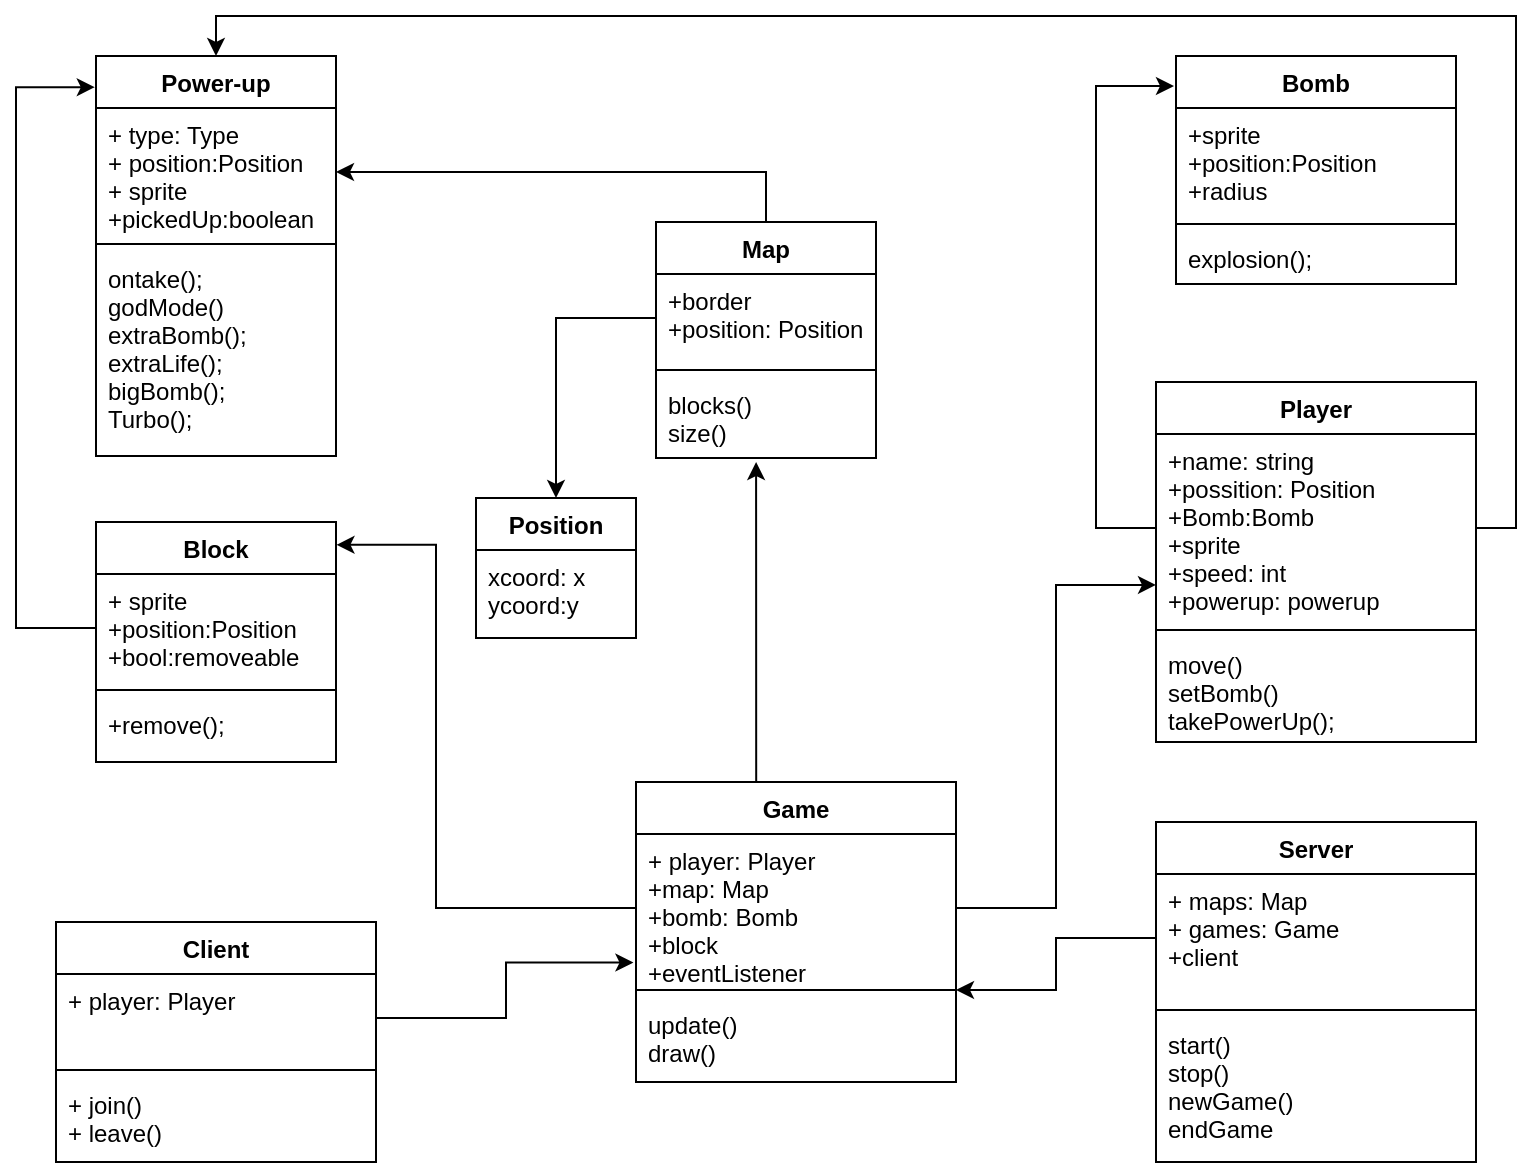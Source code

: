 <mxfile version="13.1.14" type="device"><diagram name="Page-1" id="e7e014a7-5840-1c2e-5031-d8a46d1fe8dd"><mxGraphModel dx="1218" dy="723" grid="1" gridSize="10" guides="1" tooltips="1" connect="1" arrows="1" fold="1" page="1" pageScale="1" pageWidth="1169" pageHeight="826" background="#ffffff" math="0" shadow="0"><root><mxCell id="0"/><mxCell id="1" parent="0"/><mxCell id="krsarMDmVZNnDHTV_gZv-19" style="edgeStyle=orthogonalEdgeStyle;rounded=0;orthogonalLoop=1;jettySize=auto;html=1;exitX=0.5;exitY=0;exitDx=0;exitDy=0;entryX=0.455;entryY=1.05;entryDx=0;entryDy=0;entryPerimeter=0;" edge="1" parent="1" source="mvlT1CjS4KJaGvZQfkh2-45" target="mvlT1CjS4KJaGvZQfkh2-52"><mxGeometry relative="1" as="geometry"><Array as="points"><mxPoint x="480" y="520"/></Array></mxGeometry></mxCell><mxCell id="krsarMDmVZNnDHTV_gZv-7" value="Position" style="swimlane;fontStyle=1;childLayout=stackLayout;horizontal=1;startSize=26;fillColor=none;horizontalStack=0;resizeParent=1;resizeParentMax=0;resizeLast=0;collapsible=1;marginBottom=0;" vertex="1" parent="1"><mxGeometry x="340" y="378" width="80" height="70" as="geometry"/></mxCell><mxCell id="krsarMDmVZNnDHTV_gZv-8" value="xcoord: x&#xA;ycoord:y&#xA;&#xA;" style="text;strokeColor=none;fillColor=none;align=left;verticalAlign=top;spacingLeft=4;spacingRight=4;overflow=hidden;rotatable=0;points=[[0,0.5],[1,0.5]];portConstraint=eastwest;" vertex="1" parent="krsarMDmVZNnDHTV_gZv-7"><mxGeometry y="26" width="80" height="44" as="geometry"/></mxCell><mxCell id="krsarMDmVZNnDHTV_gZv-23" style="edgeStyle=orthogonalEdgeStyle;rounded=0;orthogonalLoop=1;jettySize=auto;html=1;exitX=0.5;exitY=0;exitDx=0;exitDy=0;entryX=1;entryY=0.5;entryDx=0;entryDy=0;" edge="1" parent="1" source="mvlT1CjS4KJaGvZQfkh2-49" target="mvlT1CjS4KJaGvZQfkh2-58"><mxGeometry relative="1" as="geometry"/></mxCell><mxCell id="mvlT1CjS4KJaGvZQfkh2-49" value="Map" style="swimlane;fontStyle=1;align=center;verticalAlign=top;childLayout=stackLayout;horizontal=1;startSize=26;horizontalStack=0;resizeParent=1;resizeParentMax=0;resizeLast=0;collapsible=1;marginBottom=0;" parent="1" vertex="1"><mxGeometry x="430" y="240" width="110" height="118" as="geometry"/></mxCell><mxCell id="mvlT1CjS4KJaGvZQfkh2-50" value="+border&#xA;+position: Position&#xA;" style="text;strokeColor=none;fillColor=none;align=left;verticalAlign=top;spacingLeft=4;spacingRight=4;overflow=hidden;rotatable=0;points=[[0,0.5],[1,0.5]];portConstraint=eastwest;" parent="mvlT1CjS4KJaGvZQfkh2-49" vertex="1"><mxGeometry y="26" width="110" height="44" as="geometry"/></mxCell><mxCell id="mvlT1CjS4KJaGvZQfkh2-51" value="" style="line;strokeWidth=1;fillColor=none;align=left;verticalAlign=middle;spacingTop=-1;spacingLeft=3;spacingRight=3;rotatable=0;labelPosition=right;points=[];portConstraint=eastwest;" parent="mvlT1CjS4KJaGvZQfkh2-49" vertex="1"><mxGeometry y="70" width="110" height="8" as="geometry"/></mxCell><mxCell id="mvlT1CjS4KJaGvZQfkh2-52" value="blocks()&#xA;size()&#xA;&#xA;" style="text;strokeColor=none;fillColor=none;align=left;verticalAlign=top;spacingLeft=4;spacingRight=4;overflow=hidden;rotatable=0;points=[[0,0.5],[1,0.5]];portConstraint=eastwest;" parent="mvlT1CjS4KJaGvZQfkh2-49" vertex="1"><mxGeometry y="78" width="110" height="40" as="geometry"/></mxCell><mxCell id="mvlT1CjS4KJaGvZQfkh2-53" value="Block" style="swimlane;fontStyle=1;align=center;verticalAlign=top;childLayout=stackLayout;horizontal=1;startSize=26;horizontalStack=0;resizeParent=1;resizeParentMax=0;resizeLast=0;collapsible=1;marginBottom=0;" parent="1" vertex="1"><mxGeometry x="150" y="390" width="120" height="120" as="geometry"><mxRectangle x="230" y="400" width="70" height="26" as="alternateBounds"/></mxGeometry></mxCell><mxCell id="mvlT1CjS4KJaGvZQfkh2-54" value="+ sprite&#xA;+position:Position&#xA;+bool:removeable&#xA;" style="text;strokeColor=none;fillColor=none;align=left;verticalAlign=top;spacingLeft=4;spacingRight=4;overflow=hidden;rotatable=0;points=[[0,0.5],[1,0.5]];portConstraint=eastwest;" parent="mvlT1CjS4KJaGvZQfkh2-53" vertex="1"><mxGeometry y="26" width="120" height="54" as="geometry"/></mxCell><mxCell id="krsarMDmVZNnDHTV_gZv-14" value="" style="line;strokeWidth=1;fillColor=none;align=left;verticalAlign=middle;spacingTop=-1;spacingLeft=3;spacingRight=3;rotatable=0;labelPosition=right;points=[];portConstraint=eastwest;" vertex="1" parent="mvlT1CjS4KJaGvZQfkh2-53"><mxGeometry y="80" width="120" height="8" as="geometry"/></mxCell><mxCell id="krsarMDmVZNnDHTV_gZv-13" value="+remove();&#xA;&#xA;&#xA;" style="text;strokeColor=none;fillColor=none;align=left;verticalAlign=top;spacingLeft=4;spacingRight=4;overflow=hidden;rotatable=0;points=[[0,0.5],[1,0.5]];portConstraint=eastwest;" vertex="1" parent="mvlT1CjS4KJaGvZQfkh2-53"><mxGeometry y="88" width="120" height="32" as="geometry"/></mxCell><mxCell id="mvlT1CjS4KJaGvZQfkh2-57" value="Power-up" style="swimlane;fontStyle=1;align=center;verticalAlign=top;childLayout=stackLayout;horizontal=1;startSize=26;horizontalStack=0;resizeParent=1;resizeParentMax=0;resizeLast=0;collapsible=1;marginBottom=0;" parent="1" vertex="1"><mxGeometry x="150" y="157" width="120" height="200" as="geometry"/></mxCell><mxCell id="mvlT1CjS4KJaGvZQfkh2-58" value="+ type: Type&#xA;+ position:Position&#xA;+ sprite&#xA;+pickedUp:boolean&#xA;&#xA;&#xA;" style="text;strokeColor=none;fillColor=none;align=left;verticalAlign=top;spacingLeft=4;spacingRight=4;overflow=hidden;rotatable=0;points=[[0,0.5],[1,0.5]];portConstraint=eastwest;" parent="mvlT1CjS4KJaGvZQfkh2-57" vertex="1"><mxGeometry y="26" width="120" height="64" as="geometry"/></mxCell><mxCell id="mvlT1CjS4KJaGvZQfkh2-59" value="" style="line;strokeWidth=1;fillColor=none;align=left;verticalAlign=middle;spacingTop=-1;spacingLeft=3;spacingRight=3;rotatable=0;labelPosition=right;points=[];portConstraint=eastwest;" parent="mvlT1CjS4KJaGvZQfkh2-57" vertex="1"><mxGeometry y="90" width="120" height="8" as="geometry"/></mxCell><mxCell id="mvlT1CjS4KJaGvZQfkh2-60" value="ontake();&#xA;godMode()&#xA;extraBomb();&#xA;extraLife();&#xA;bigBomb();&#xA;Turbo();&#xA;&#xA;&#xA;&#xA;" style="text;strokeColor=none;fillColor=none;align=left;verticalAlign=top;spacingLeft=4;spacingRight=4;overflow=hidden;rotatable=0;points=[[0,0.5],[1,0.5]];portConstraint=eastwest;" parent="mvlT1CjS4KJaGvZQfkh2-57" vertex="1"><mxGeometry y="98" width="120" height="102" as="geometry"/></mxCell><mxCell id="mvlT1CjS4KJaGvZQfkh2-61" value="Bomb" style="swimlane;fontStyle=1;align=center;verticalAlign=top;childLayout=stackLayout;horizontal=1;startSize=26;horizontalStack=0;resizeParent=1;resizeParentMax=0;resizeLast=0;collapsible=1;marginBottom=0;" parent="1" vertex="1"><mxGeometry x="690" y="157" width="140" height="114" as="geometry"/></mxCell><mxCell id="mvlT1CjS4KJaGvZQfkh2-62" value="+sprite&#xA;+position:Position&#xA;+radius&#xA;&#xA;&#xA;" style="text;strokeColor=none;fillColor=none;align=left;verticalAlign=top;spacingLeft=4;spacingRight=4;overflow=hidden;rotatable=0;points=[[0,0.5],[1,0.5]];portConstraint=eastwest;" parent="mvlT1CjS4KJaGvZQfkh2-61" vertex="1"><mxGeometry y="26" width="140" height="54" as="geometry"/></mxCell><mxCell id="mvlT1CjS4KJaGvZQfkh2-63" value="" style="line;strokeWidth=1;fillColor=none;align=left;verticalAlign=middle;spacingTop=-1;spacingLeft=3;spacingRight=3;rotatable=0;labelPosition=right;points=[];portConstraint=eastwest;" parent="mvlT1CjS4KJaGvZQfkh2-61" vertex="1"><mxGeometry y="80" width="140" height="8" as="geometry"/></mxCell><mxCell id="mvlT1CjS4KJaGvZQfkh2-64" value="explosion();" style="text;strokeColor=none;fillColor=none;align=left;verticalAlign=top;spacingLeft=4;spacingRight=4;overflow=hidden;rotatable=0;points=[[0,0.5],[1,0.5]];portConstraint=eastwest;" parent="mvlT1CjS4KJaGvZQfkh2-61" vertex="1"><mxGeometry y="88" width="140" height="26" as="geometry"/></mxCell><mxCell id="mvlT1CjS4KJaGvZQfkh2-41" value="Player" style="swimlane;fontStyle=1;align=center;verticalAlign=top;childLayout=stackLayout;horizontal=1;startSize=26;horizontalStack=0;resizeParent=1;resizeParentMax=0;resizeLast=0;collapsible=1;marginBottom=0;" parent="1" vertex="1"><mxGeometry x="680" y="320" width="160" height="180" as="geometry"/></mxCell><mxCell id="mvlT1CjS4KJaGvZQfkh2-42" value="+name: string&#xA;+possition: Position&#xA;+Bomb:Bomb&#xA;+sprite&#xA;+speed: int&#xA;+powerup: powerup&#xA;&#xA;&#xA;&#xA;" style="text;strokeColor=none;fillColor=none;align=left;verticalAlign=top;spacingLeft=4;spacingRight=4;overflow=hidden;rotatable=0;points=[[0,0.5],[1,0.5]];portConstraint=eastwest;" parent="mvlT1CjS4KJaGvZQfkh2-41" vertex="1"><mxGeometry y="26" width="160" height="94" as="geometry"/></mxCell><mxCell id="mvlT1CjS4KJaGvZQfkh2-43" value="" style="line;strokeWidth=1;fillColor=none;align=left;verticalAlign=middle;spacingTop=-1;spacingLeft=3;spacingRight=3;rotatable=0;labelPosition=right;points=[];portConstraint=eastwest;" parent="mvlT1CjS4KJaGvZQfkh2-41" vertex="1"><mxGeometry y="120" width="160" height="8" as="geometry"/></mxCell><mxCell id="mvlT1CjS4KJaGvZQfkh2-44" value="move()&#xA;setBomb()&#xA;takePowerUp();&#xA;" style="text;strokeColor=none;fillColor=none;align=left;verticalAlign=top;spacingLeft=4;spacingRight=4;overflow=hidden;rotatable=0;points=[[0,0.5],[1,0.5]];portConstraint=eastwest;" parent="mvlT1CjS4KJaGvZQfkh2-41" vertex="1"><mxGeometry y="128" width="160" height="52" as="geometry"/></mxCell><mxCell id="mvlT1CjS4KJaGvZQfkh2-86" value="Server" style="swimlane;fontStyle=1;align=center;verticalAlign=top;childLayout=stackLayout;horizontal=1;startSize=26;horizontalStack=0;resizeParent=1;resizeParentMax=0;resizeLast=0;collapsible=1;marginBottom=0;" parent="1" vertex="1"><mxGeometry x="680" y="540" width="160" height="170" as="geometry"/></mxCell><mxCell id="mvlT1CjS4KJaGvZQfkh2-87" value="+ maps: Map&#xA;+ games: Game&#xA;+client&#xA;&#xA;" style="text;strokeColor=none;fillColor=none;align=left;verticalAlign=top;spacingLeft=4;spacingRight=4;overflow=hidden;rotatable=0;points=[[0,0.5],[1,0.5]];portConstraint=eastwest;" parent="mvlT1CjS4KJaGvZQfkh2-86" vertex="1"><mxGeometry y="26" width="160" height="64" as="geometry"/></mxCell><mxCell id="mvlT1CjS4KJaGvZQfkh2-88" value="" style="line;strokeWidth=1;fillColor=none;align=left;verticalAlign=middle;spacingTop=-1;spacingLeft=3;spacingRight=3;rotatable=0;labelPosition=right;points=[];portConstraint=eastwest;" parent="mvlT1CjS4KJaGvZQfkh2-86" vertex="1"><mxGeometry y="90" width="160" height="8" as="geometry"/></mxCell><mxCell id="mvlT1CjS4KJaGvZQfkh2-89" value="start()&#xA;stop()&#xA;newGame()&#xA;endGame&#xA;&#xA;" style="text;strokeColor=none;fillColor=none;align=left;verticalAlign=top;spacingLeft=4;spacingRight=4;overflow=hidden;rotatable=0;points=[[0,0.5],[1,0.5]];portConstraint=eastwest;" parent="mvlT1CjS4KJaGvZQfkh2-86" vertex="1"><mxGeometry y="98" width="160" height="72" as="geometry"/></mxCell><mxCell id="krsarMDmVZNnDHTV_gZv-16" style="edgeStyle=orthogonalEdgeStyle;rounded=0;orthogonalLoop=1;jettySize=auto;html=1;exitX=0;exitY=0.5;exitDx=0;exitDy=0;" edge="1" parent="1" source="mvlT1CjS4KJaGvZQfkh2-50" target="krsarMDmVZNnDHTV_gZv-7"><mxGeometry relative="1" as="geometry"/></mxCell><mxCell id="krsarMDmVZNnDHTV_gZv-17" style="edgeStyle=orthogonalEdgeStyle;rounded=0;orthogonalLoop=1;jettySize=auto;html=1;exitX=1;exitY=0.5;exitDx=0;exitDy=0;entryX=0;entryY=0.803;entryDx=0;entryDy=0;entryPerimeter=0;" edge="1" parent="1" source="mvlT1CjS4KJaGvZQfkh2-46" target="mvlT1CjS4KJaGvZQfkh2-42"><mxGeometry relative="1" as="geometry"><mxPoint x="670" y="330" as="targetPoint"/><Array as="points"><mxPoint x="630" y="583"/><mxPoint x="630" y="422"/></Array></mxGeometry></mxCell><mxCell id="mvlT1CjS4KJaGvZQfkh2-45" value="Game" style="swimlane;fontStyle=1;align=center;verticalAlign=top;childLayout=stackLayout;horizontal=1;startSize=26;horizontalStack=0;resizeParent=1;resizeParentMax=0;resizeLast=0;collapsible=1;marginBottom=0;" parent="1" vertex="1"><mxGeometry x="420" y="520" width="160" height="150" as="geometry"/></mxCell><mxCell id="mvlT1CjS4KJaGvZQfkh2-46" value="+ player: Player&#xA;+map: Map&#xA;+bomb: Bomb&#xA;+block&#xA;+eventListener&#xA;&#xA;" style="text;strokeColor=none;fillColor=none;align=left;verticalAlign=top;spacingLeft=4;spacingRight=4;overflow=hidden;rotatable=0;points=[[0,0.5],[1,0.5]];portConstraint=eastwest;" parent="mvlT1CjS4KJaGvZQfkh2-45" vertex="1"><mxGeometry y="26" width="160" height="74" as="geometry"/></mxCell><mxCell id="mvlT1CjS4KJaGvZQfkh2-47" value="" style="line;strokeWidth=1;fillColor=none;align=left;verticalAlign=middle;spacingTop=-1;spacingLeft=3;spacingRight=3;rotatable=0;labelPosition=right;points=[];portConstraint=eastwest;" parent="mvlT1CjS4KJaGvZQfkh2-45" vertex="1"><mxGeometry y="100" width="160" height="8" as="geometry"/></mxCell><mxCell id="krsarMDmVZNnDHTV_gZv-1" value="update()&#xA;draw()&#xA;&#xA;" style="text;strokeColor=none;fillColor=none;align=left;verticalAlign=top;spacingLeft=4;spacingRight=4;overflow=hidden;rotatable=0;points=[[0,0.5],[1,0.5]];portConstraint=eastwest;" vertex="1" parent="mvlT1CjS4KJaGvZQfkh2-45"><mxGeometry y="108" width="160" height="42" as="geometry"/></mxCell><mxCell id="krsarMDmVZNnDHTV_gZv-20" style="edgeStyle=orthogonalEdgeStyle;rounded=0;orthogonalLoop=1;jettySize=auto;html=1;exitX=0;exitY=0.5;exitDx=0;exitDy=0;entryX=1.002;entryY=0.095;entryDx=0;entryDy=0;entryPerimeter=0;" edge="1" parent="1" source="mvlT1CjS4KJaGvZQfkh2-46" target="mvlT1CjS4KJaGvZQfkh2-53"><mxGeometry relative="1" as="geometry"><Array as="points"><mxPoint x="320" y="583"/><mxPoint x="320" y="401"/></Array></mxGeometry></mxCell><mxCell id="krsarMDmVZNnDHTV_gZv-21" style="edgeStyle=orthogonalEdgeStyle;rounded=0;orthogonalLoop=1;jettySize=auto;html=1;exitX=1;exitY=0.5;exitDx=0;exitDy=0;entryX=0.5;entryY=0;entryDx=0;entryDy=0;" edge="1" parent="1" source="mvlT1CjS4KJaGvZQfkh2-42" target="mvlT1CjS4KJaGvZQfkh2-57"><mxGeometry relative="1" as="geometry"/></mxCell><mxCell id="krsarMDmVZNnDHTV_gZv-22" style="edgeStyle=orthogonalEdgeStyle;rounded=0;orthogonalLoop=1;jettySize=auto;html=1;" edge="1" parent="1"><mxGeometry relative="1" as="geometry"><mxPoint x="680" y="393" as="sourcePoint"/><mxPoint x="689" y="172" as="targetPoint"/><Array as="points"><mxPoint x="650" y="393"/><mxPoint x="650" y="172"/></Array></mxGeometry></mxCell><mxCell id="krsarMDmVZNnDHTV_gZv-24" style="edgeStyle=orthogonalEdgeStyle;rounded=0;orthogonalLoop=1;jettySize=auto;html=1;exitX=0;exitY=0.5;exitDx=0;exitDy=0;entryX=-0.005;entryY=0.078;entryDx=0;entryDy=0;entryPerimeter=0;" edge="1" parent="1" source="mvlT1CjS4KJaGvZQfkh2-54" target="mvlT1CjS4KJaGvZQfkh2-57"><mxGeometry relative="1" as="geometry"><Array as="points"><mxPoint x="110" y="443"/><mxPoint x="110" y="173"/></Array></mxGeometry></mxCell><mxCell id="mvlT1CjS4KJaGvZQfkh2-90" value="Client" style="swimlane;fontStyle=1;align=center;verticalAlign=top;childLayout=stackLayout;horizontal=1;startSize=26;horizontalStack=0;resizeParent=1;resizeParentMax=0;resizeLast=0;collapsible=1;marginBottom=0;" parent="1" vertex="1"><mxGeometry x="130" y="590" width="160" height="120" as="geometry"/></mxCell><mxCell id="mvlT1CjS4KJaGvZQfkh2-91" value="+ player: Player&#xA;&#xA;" style="text;strokeColor=none;fillColor=none;align=left;verticalAlign=top;spacingLeft=4;spacingRight=4;overflow=hidden;rotatable=0;points=[[0,0.5],[1,0.5]];portConstraint=eastwest;" parent="mvlT1CjS4KJaGvZQfkh2-90" vertex="1"><mxGeometry y="26" width="160" height="44" as="geometry"/></mxCell><mxCell id="mvlT1CjS4KJaGvZQfkh2-92" value="" style="line;strokeWidth=1;fillColor=none;align=left;verticalAlign=middle;spacingTop=-1;spacingLeft=3;spacingRight=3;rotatable=0;labelPosition=right;points=[];portConstraint=eastwest;" parent="mvlT1CjS4KJaGvZQfkh2-90" vertex="1"><mxGeometry y="70" width="160" height="8" as="geometry"/></mxCell><mxCell id="mvlT1CjS4KJaGvZQfkh2-93" value="+ join()&#xA;+ leave()&#xA;" style="text;strokeColor=none;fillColor=none;align=left;verticalAlign=top;spacingLeft=4;spacingRight=4;overflow=hidden;rotatable=0;points=[[0,0.5],[1,0.5]];portConstraint=eastwest;" parent="mvlT1CjS4KJaGvZQfkh2-90" vertex="1"><mxGeometry y="78" width="160" height="42" as="geometry"/></mxCell><mxCell id="krsarMDmVZNnDHTV_gZv-28" style="edgeStyle=orthogonalEdgeStyle;rounded=0;orthogonalLoop=1;jettySize=auto;html=1;exitX=0;exitY=0.5;exitDx=0;exitDy=0;" edge="1" parent="1" source="mvlT1CjS4KJaGvZQfkh2-87" target="mvlT1CjS4KJaGvZQfkh2-47"><mxGeometry relative="1" as="geometry"/></mxCell><mxCell id="krsarMDmVZNnDHTV_gZv-29" style="edgeStyle=orthogonalEdgeStyle;rounded=0;orthogonalLoop=1;jettySize=auto;html=1;exitX=1;exitY=0.5;exitDx=0;exitDy=0;entryX=-0.008;entryY=0.869;entryDx=0;entryDy=0;entryPerimeter=0;" edge="1" parent="1" source="mvlT1CjS4KJaGvZQfkh2-91" target="mvlT1CjS4KJaGvZQfkh2-46"><mxGeometry relative="1" as="geometry"/></mxCell></root></mxGraphModel></diagram></mxfile>
